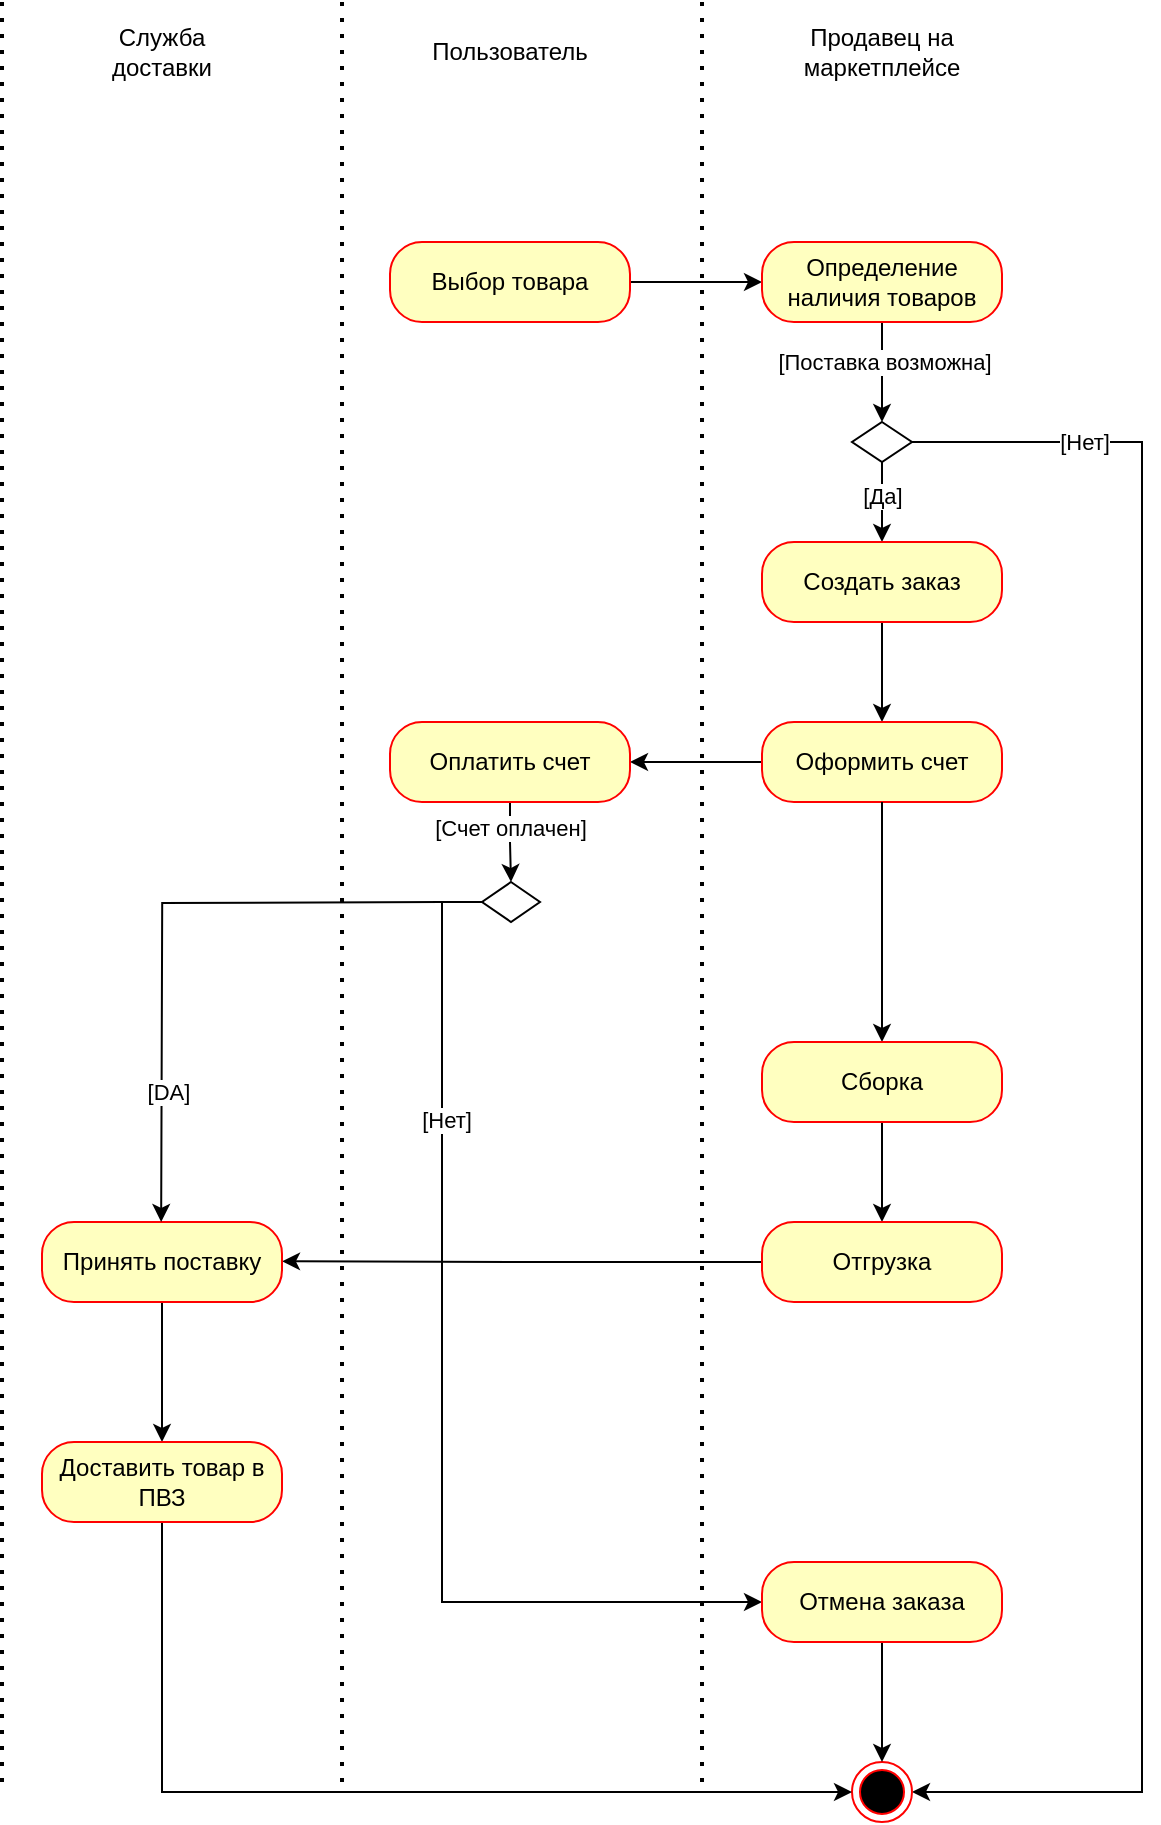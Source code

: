 <mxfile version="24.0.7" type="device">
  <diagram name="Strona-1" id="FIoXc_bd5v_fvx1i3Ahf">
    <mxGraphModel dx="2049" dy="1114" grid="1" gridSize="10" guides="1" tooltips="1" connect="1" arrows="1" fold="1" page="1" pageScale="1" pageWidth="827" pageHeight="1169" math="0" shadow="0">
      <root>
        <mxCell id="0" />
        <mxCell id="1" parent="0" />
        <mxCell id="_nIfmuVrYz54LJs1oCgj-10" style="edgeStyle=orthogonalEdgeStyle;rounded=0;orthogonalLoop=1;jettySize=auto;html=1;exitX=1;exitY=0.5;exitDx=0;exitDy=0;entryX=0;entryY=0.5;entryDx=0;entryDy=0;" parent="1" source="_nIfmuVrYz54LJs1oCgj-2" target="_nIfmuVrYz54LJs1oCgj-9" edge="1">
          <mxGeometry relative="1" as="geometry" />
        </mxCell>
        <mxCell id="_nIfmuVrYz54LJs1oCgj-2" value="Выбор товара" style="rounded=1;whiteSpace=wrap;html=1;arcSize=40;fontColor=#000000;fillColor=#ffffc0;strokeColor=#ff0000;" parent="1" vertex="1">
          <mxGeometry x="294" y="160" width="120" height="40" as="geometry" />
        </mxCell>
        <mxCell id="_nIfmuVrYz54LJs1oCgj-4" value="Служба доставки" style="text;html=1;align=center;verticalAlign=middle;whiteSpace=wrap;rounded=0;" parent="1" vertex="1">
          <mxGeometry x="150" y="50" width="60" height="30" as="geometry" />
        </mxCell>
        <mxCell id="_nIfmuVrYz54LJs1oCgj-6" value="Пользователь" style="text;html=1;align=center;verticalAlign=middle;whiteSpace=wrap;rounded=0;" parent="1" vertex="1">
          <mxGeometry x="324" y="50" width="60" height="30" as="geometry" />
        </mxCell>
        <mxCell id="_nIfmuVrYz54LJs1oCgj-8" value="Продавец на маркетплейсе" style="text;html=1;align=center;verticalAlign=middle;whiteSpace=wrap;rounded=0;" parent="1" vertex="1">
          <mxGeometry x="510" y="50" width="60" height="30" as="geometry" />
        </mxCell>
        <mxCell id="_nIfmuVrYz54LJs1oCgj-11" style="edgeStyle=orthogonalEdgeStyle;rounded=0;orthogonalLoop=1;jettySize=auto;html=1;exitX=0.5;exitY=1;exitDx=0;exitDy=0;entryX=0.5;entryY=0;entryDx=0;entryDy=0;" parent="1" source="_nIfmuVrYz54LJs1oCgj-9" target="_nIfmuVrYz54LJs1oCgj-13" edge="1">
          <mxGeometry relative="1" as="geometry">
            <mxPoint x="540" y="240" as="targetPoint" />
          </mxGeometry>
        </mxCell>
        <mxCell id="_nIfmuVrYz54LJs1oCgj-14" value="[Поставка возможна]" style="edgeLabel;html=1;align=center;verticalAlign=middle;resizable=0;points=[];" parent="_nIfmuVrYz54LJs1oCgj-11" vertex="1" connectable="0">
          <mxGeometry x="-0.194" y="1" relative="1" as="geometry">
            <mxPoint as="offset" />
          </mxGeometry>
        </mxCell>
        <mxCell id="_nIfmuVrYz54LJs1oCgj-9" value="Определение наличия товаров" style="rounded=1;whiteSpace=wrap;html=1;arcSize=40;fontColor=#000000;fillColor=#ffffc0;strokeColor=#ff0000;" parent="1" vertex="1">
          <mxGeometry x="480" y="160" width="120" height="40" as="geometry" />
        </mxCell>
        <mxCell id="_nIfmuVrYz54LJs1oCgj-15" style="edgeStyle=orthogonalEdgeStyle;rounded=0;orthogonalLoop=1;jettySize=auto;html=1;exitX=0.5;exitY=1;exitDx=0;exitDy=0;" parent="1" source="_nIfmuVrYz54LJs1oCgj-13" edge="1">
          <mxGeometry relative="1" as="geometry">
            <mxPoint x="540" y="310" as="targetPoint" />
          </mxGeometry>
        </mxCell>
        <mxCell id="_nIfmuVrYz54LJs1oCgj-20" value="[Да]" style="edgeLabel;html=1;align=center;verticalAlign=middle;resizable=0;points=[];" parent="_nIfmuVrYz54LJs1oCgj-15" vertex="1" connectable="0">
          <mxGeometry x="-0.152" y="2" relative="1" as="geometry">
            <mxPoint x="-2" as="offset" />
          </mxGeometry>
        </mxCell>
        <mxCell id="_nIfmuVrYz54LJs1oCgj-22" style="edgeStyle=orthogonalEdgeStyle;rounded=0;orthogonalLoop=1;jettySize=auto;html=1;exitX=1;exitY=0.5;exitDx=0;exitDy=0;entryX=1;entryY=0.5;entryDx=0;entryDy=0;" parent="1" source="_nIfmuVrYz54LJs1oCgj-13" target="_nIfmuVrYz54LJs1oCgj-21" edge="1">
          <mxGeometry relative="1" as="geometry">
            <mxPoint x="680" y="800" as="targetPoint" />
            <Array as="points">
              <mxPoint x="670" y="260" />
              <mxPoint x="670" y="935" />
            </Array>
          </mxGeometry>
        </mxCell>
        <mxCell id="_nIfmuVrYz54LJs1oCgj-23" value="[Нет]" style="edgeLabel;html=1;align=center;verticalAlign=middle;resizable=0;points=[];" parent="_nIfmuVrYz54LJs1oCgj-22" vertex="1" connectable="0">
          <mxGeometry x="-0.81" relative="1" as="geometry">
            <mxPoint as="offset" />
          </mxGeometry>
        </mxCell>
        <mxCell id="_nIfmuVrYz54LJs1oCgj-13" value="" style="shape=rhombus;perimeter=rhombusPerimeter;whiteSpace=wrap;html=1;align=center;" parent="1" vertex="1">
          <mxGeometry x="525" y="250" width="30" height="20" as="geometry" />
        </mxCell>
        <mxCell id="_nIfmuVrYz54LJs1oCgj-19" style="edgeStyle=orthogonalEdgeStyle;rounded=0;orthogonalLoop=1;jettySize=auto;html=1;exitX=0.5;exitY=1;exitDx=0;exitDy=0;" parent="1" source="_nIfmuVrYz54LJs1oCgj-16" target="_nIfmuVrYz54LJs1oCgj-18" edge="1">
          <mxGeometry relative="1" as="geometry" />
        </mxCell>
        <mxCell id="_nIfmuVrYz54LJs1oCgj-16" value="Создать заказ" style="rounded=1;whiteSpace=wrap;html=1;arcSize=40;fontColor=#000000;fillColor=#ffffc0;strokeColor=#ff0000;" parent="1" vertex="1">
          <mxGeometry x="480" y="310" width="120" height="40" as="geometry" />
        </mxCell>
        <mxCell id="_nIfmuVrYz54LJs1oCgj-25" style="edgeStyle=orthogonalEdgeStyle;rounded=0;orthogonalLoop=1;jettySize=auto;html=1;exitX=0;exitY=0.5;exitDx=0;exitDy=0;entryX=1;entryY=0.5;entryDx=0;entryDy=0;" parent="1" source="_nIfmuVrYz54LJs1oCgj-18" target="_nIfmuVrYz54LJs1oCgj-24" edge="1">
          <mxGeometry relative="1" as="geometry" />
        </mxCell>
        <mxCell id="_nIfmuVrYz54LJs1oCgj-18" value="Оформить счет" style="rounded=1;whiteSpace=wrap;html=1;arcSize=40;fontColor=#000000;fillColor=#ffffc0;strokeColor=#ff0000;" parent="1" vertex="1">
          <mxGeometry x="480" y="400" width="120" height="40" as="geometry" />
        </mxCell>
        <mxCell id="_nIfmuVrYz54LJs1oCgj-21" value="" style="ellipse;html=1;shape=endState;fillColor=#000000;strokeColor=#ff0000;" parent="1" vertex="1">
          <mxGeometry x="525" y="920" width="30" height="30" as="geometry" />
        </mxCell>
        <mxCell id="_nIfmuVrYz54LJs1oCgj-27" style="edgeStyle=orthogonalEdgeStyle;rounded=0;orthogonalLoop=1;jettySize=auto;html=1;exitX=0.5;exitY=1;exitDx=0;exitDy=0;entryX=0.5;entryY=0;entryDx=0;entryDy=0;" parent="1" source="_nIfmuVrYz54LJs1oCgj-24" target="_nIfmuVrYz54LJs1oCgj-26" edge="1">
          <mxGeometry relative="1" as="geometry" />
        </mxCell>
        <mxCell id="_nIfmuVrYz54LJs1oCgj-28" value="[Счет оплачен]" style="edgeLabel;html=1;align=center;verticalAlign=middle;resizable=0;points=[];" parent="_nIfmuVrYz54LJs1oCgj-27" vertex="1" connectable="0">
          <mxGeometry x="-0.35" relative="1" as="geometry">
            <mxPoint as="offset" />
          </mxGeometry>
        </mxCell>
        <mxCell id="_nIfmuVrYz54LJs1oCgj-24" value="Оплатить счет" style="rounded=1;whiteSpace=wrap;html=1;arcSize=40;fontColor=#000000;fillColor=#ffffc0;strokeColor=#ff0000;" parent="1" vertex="1">
          <mxGeometry x="294" y="400" width="120" height="40" as="geometry" />
        </mxCell>
        <mxCell id="_nIfmuVrYz54LJs1oCgj-30" style="edgeStyle=orthogonalEdgeStyle;rounded=0;orthogonalLoop=1;jettySize=auto;html=1;exitX=0;exitY=0.5;exitDx=0;exitDy=0;entryX=0;entryY=0.5;entryDx=0;entryDy=0;" parent="1" source="_nIfmuVrYz54LJs1oCgj-26" target="_nIfmuVrYz54LJs1oCgj-29" edge="1">
          <mxGeometry relative="1" as="geometry" />
        </mxCell>
        <mxCell id="_nIfmuVrYz54LJs1oCgj-31" value="[Нет]" style="edgeLabel;html=1;align=center;verticalAlign=middle;resizable=0;points=[];" parent="_nIfmuVrYz54LJs1oCgj-30" vertex="1" connectable="0">
          <mxGeometry x="-0.515" y="2" relative="1" as="geometry">
            <mxPoint as="offset" />
          </mxGeometry>
        </mxCell>
        <mxCell id="_nIfmuVrYz54LJs1oCgj-26" value="" style="shape=rhombus;perimeter=rhombusPerimeter;whiteSpace=wrap;html=1;align=center;" parent="1" vertex="1">
          <mxGeometry x="340" y="480" width="29" height="20" as="geometry" />
        </mxCell>
        <mxCell id="_nIfmuVrYz54LJs1oCgj-32" style="edgeStyle=orthogonalEdgeStyle;rounded=0;orthogonalLoop=1;jettySize=auto;html=1;exitX=0.5;exitY=1;exitDx=0;exitDy=0;" parent="1" source="_nIfmuVrYz54LJs1oCgj-29" target="_nIfmuVrYz54LJs1oCgj-21" edge="1">
          <mxGeometry relative="1" as="geometry" />
        </mxCell>
        <mxCell id="_nIfmuVrYz54LJs1oCgj-29" value="Отмена заказа" style="rounded=1;whiteSpace=wrap;html=1;arcSize=40;fontColor=#000000;fillColor=#ffffc0;strokeColor=#ff0000;" parent="1" vertex="1">
          <mxGeometry x="480" y="820" width="120" height="40" as="geometry" />
        </mxCell>
        <mxCell id="_nIfmuVrYz54LJs1oCgj-33" style="edgeStyle=orthogonalEdgeStyle;rounded=0;orthogonalLoop=1;jettySize=auto;html=1;exitX=0.5;exitY=1;exitDx=0;exitDy=0;" parent="1" source="_nIfmuVrYz54LJs1oCgj-8" target="_nIfmuVrYz54LJs1oCgj-8" edge="1">
          <mxGeometry relative="1" as="geometry" />
        </mxCell>
        <mxCell id="_nIfmuVrYz54LJs1oCgj-37" style="edgeStyle=orthogonalEdgeStyle;rounded=0;orthogonalLoop=1;jettySize=auto;html=1;exitX=0.5;exitY=1;exitDx=0;exitDy=0;" parent="1" source="_nIfmuVrYz54LJs1oCgj-18" edge="1">
          <mxGeometry relative="1" as="geometry">
            <mxPoint x="540" y="560" as="targetPoint" />
            <mxPoint x="540" y="510" as="sourcePoint" />
          </mxGeometry>
        </mxCell>
        <mxCell id="_nIfmuVrYz54LJs1oCgj-40" style="edgeStyle=orthogonalEdgeStyle;rounded=0;orthogonalLoop=1;jettySize=auto;html=1;exitX=0.5;exitY=1;exitDx=0;exitDy=0;entryX=0.5;entryY=0;entryDx=0;entryDy=0;" parent="1" source="_nIfmuVrYz54LJs1oCgj-38" target="_nIfmuVrYz54LJs1oCgj-39" edge="1">
          <mxGeometry relative="1" as="geometry" />
        </mxCell>
        <mxCell id="_nIfmuVrYz54LJs1oCgj-38" value="Сборка" style="rounded=1;whiteSpace=wrap;html=1;arcSize=40;fontColor=#000000;fillColor=#ffffc0;strokeColor=#ff0000;" parent="1" vertex="1">
          <mxGeometry x="480" y="560" width="120" height="40" as="geometry" />
        </mxCell>
        <mxCell id="_nIfmuVrYz54LJs1oCgj-41" style="edgeStyle=orthogonalEdgeStyle;rounded=0;orthogonalLoop=1;jettySize=auto;html=1;exitX=0;exitY=0.5;exitDx=0;exitDy=0;" parent="1" source="_nIfmuVrYz54LJs1oCgj-39" edge="1">
          <mxGeometry relative="1" as="geometry">
            <mxPoint x="240" y="669.667" as="targetPoint" />
          </mxGeometry>
        </mxCell>
        <mxCell id="_nIfmuVrYz54LJs1oCgj-39" value="Отгрузка" style="rounded=1;whiteSpace=wrap;html=1;arcSize=40;fontColor=#000000;fillColor=#ffffc0;strokeColor=#ff0000;" parent="1" vertex="1">
          <mxGeometry x="480" y="650" width="120" height="40" as="geometry" />
        </mxCell>
        <mxCell id="_nIfmuVrYz54LJs1oCgj-43" style="edgeStyle=orthogonalEdgeStyle;rounded=0;orthogonalLoop=1;jettySize=auto;html=1;exitX=0.5;exitY=1;exitDx=0;exitDy=0;" parent="1" source="_nIfmuVrYz54LJs1oCgj-42" edge="1">
          <mxGeometry relative="1" as="geometry">
            <mxPoint x="180" y="760" as="targetPoint" />
          </mxGeometry>
        </mxCell>
        <mxCell id="_nIfmuVrYz54LJs1oCgj-42" value="Принять поставку" style="rounded=1;whiteSpace=wrap;html=1;arcSize=40;fontColor=#000000;fillColor=#ffffc0;strokeColor=#ff0000;" parent="1" vertex="1">
          <mxGeometry x="120" y="650" width="120" height="40" as="geometry" />
        </mxCell>
        <mxCell id="_nIfmuVrYz54LJs1oCgj-45" style="edgeStyle=orthogonalEdgeStyle;rounded=0;orthogonalLoop=1;jettySize=auto;html=1;exitX=0.5;exitY=1;exitDx=0;exitDy=0;entryX=0;entryY=0.5;entryDx=0;entryDy=0;" parent="1" source="_nIfmuVrYz54LJs1oCgj-44" target="_nIfmuVrYz54LJs1oCgj-21" edge="1">
          <mxGeometry relative="1" as="geometry">
            <Array as="points">
              <mxPoint x="180" y="935" />
            </Array>
          </mxGeometry>
        </mxCell>
        <mxCell id="_nIfmuVrYz54LJs1oCgj-44" value="Доставить товар в ПВЗ" style="rounded=1;whiteSpace=wrap;html=1;arcSize=40;fontColor=#000000;fillColor=#ffffc0;strokeColor=#ff0000;" parent="1" vertex="1">
          <mxGeometry x="120" y="760" width="120" height="40" as="geometry" />
        </mxCell>
        <mxCell id="_nIfmuVrYz54LJs1oCgj-47" value="" style="endArrow=none;dashed=1;html=1;dashPattern=1 3;strokeWidth=2;rounded=0;" parent="1" edge="1">
          <mxGeometry width="50" height="50" relative="1" as="geometry">
            <mxPoint x="450" y="930" as="sourcePoint" />
            <mxPoint x="450" y="40" as="targetPoint" />
          </mxGeometry>
        </mxCell>
        <mxCell id="_nIfmuVrYz54LJs1oCgj-48" value="" style="endArrow=none;dashed=1;html=1;dashPattern=1 3;strokeWidth=2;rounded=0;" parent="1" edge="1">
          <mxGeometry width="50" height="50" relative="1" as="geometry">
            <mxPoint x="270" y="930" as="sourcePoint" />
            <mxPoint x="270" y="40" as="targetPoint" />
          </mxGeometry>
        </mxCell>
        <mxCell id="_nIfmuVrYz54LJs1oCgj-49" value="" style="endArrow=none;dashed=1;html=1;dashPattern=1 3;strokeWidth=2;rounded=0;" parent="1" edge="1">
          <mxGeometry width="50" height="50" relative="1" as="geometry">
            <mxPoint x="100" y="930" as="sourcePoint" />
            <mxPoint x="100" y="40" as="targetPoint" />
          </mxGeometry>
        </mxCell>
        <mxCell id="cGfkSOI47v8tzmERJZ-X-6" style="edgeStyle=orthogonalEdgeStyle;rounded=0;orthogonalLoop=1;jettySize=auto;html=1;" edge="1" parent="1">
          <mxGeometry relative="1" as="geometry">
            <mxPoint x="179.58" y="650" as="targetPoint" />
            <mxPoint x="320" y="490" as="sourcePoint" />
          </mxGeometry>
        </mxCell>
        <mxCell id="cGfkSOI47v8tzmERJZ-X-7" value="[DA]" style="edgeLabel;html=1;align=center;verticalAlign=middle;resizable=0;points=[];" vertex="1" connectable="0" parent="cGfkSOI47v8tzmERJZ-X-6">
          <mxGeometry x="0.566" y="3" relative="1" as="geometry">
            <mxPoint as="offset" />
          </mxGeometry>
        </mxCell>
      </root>
    </mxGraphModel>
  </diagram>
</mxfile>
